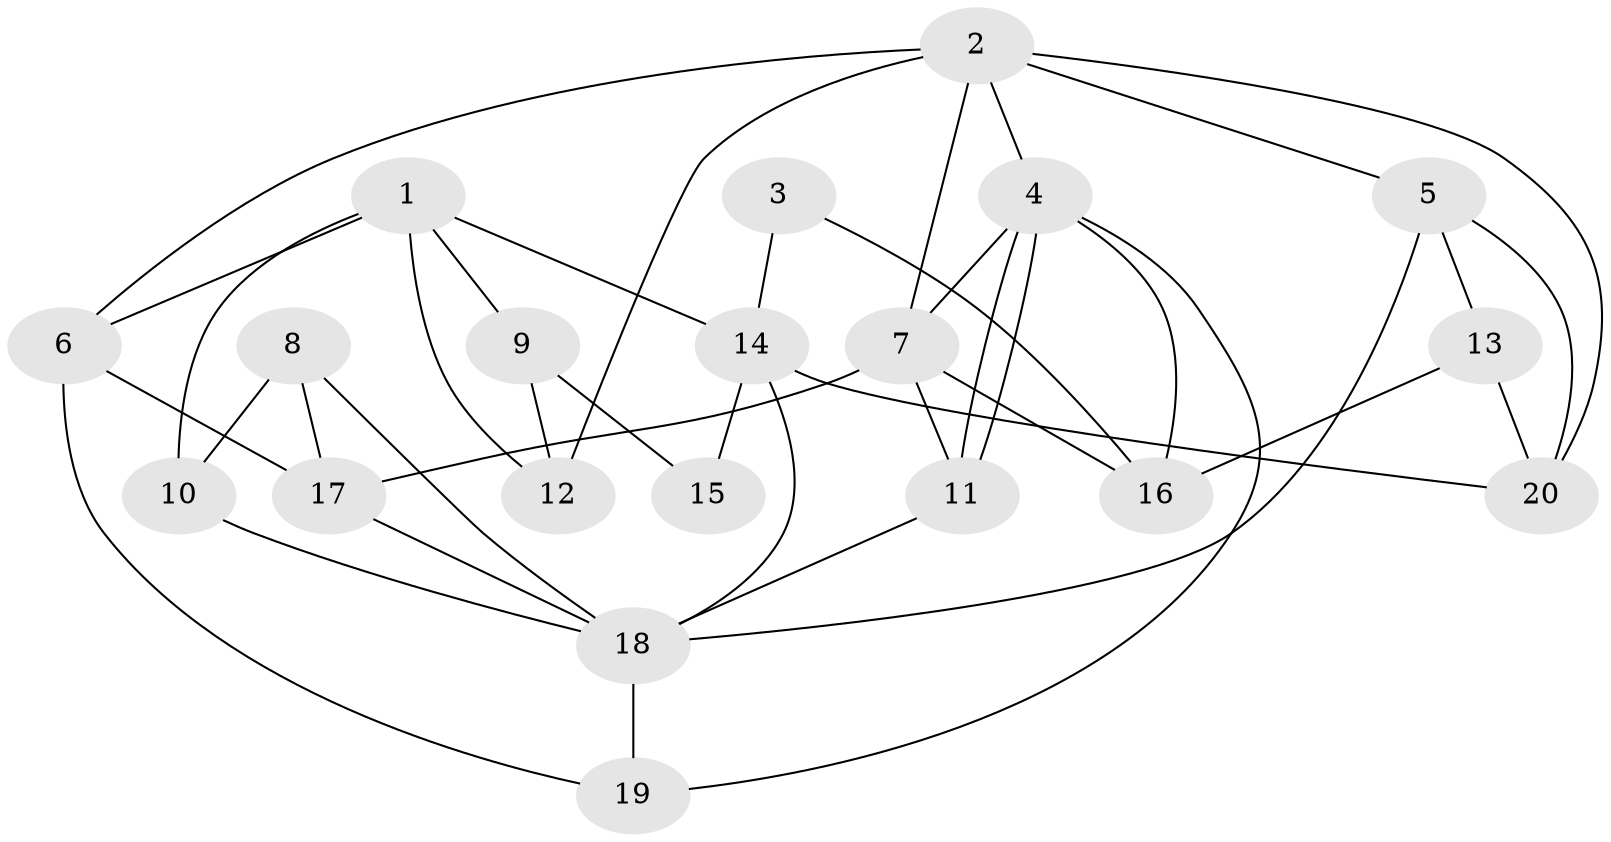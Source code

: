 // Generated by graph-tools (version 1.1) at 2025/46/02/15/25 05:46:28]
// undirected, 20 vertices, 40 edges
graph export_dot {
graph [start="1"]
  node [color=gray90,style=filled];
  1;
  2;
  3;
  4;
  5;
  6;
  7;
  8;
  9;
  10;
  11;
  12;
  13;
  14;
  15;
  16;
  17;
  18;
  19;
  20;
  1 -- 10;
  1 -- 6;
  1 -- 9;
  1 -- 12;
  1 -- 14;
  2 -- 4;
  2 -- 6;
  2 -- 5;
  2 -- 7;
  2 -- 12;
  2 -- 20;
  3 -- 14;
  3 -- 16;
  4 -- 11;
  4 -- 11;
  4 -- 7;
  4 -- 16;
  4 -- 19;
  5 -- 13;
  5 -- 18;
  5 -- 20;
  6 -- 19;
  6 -- 17;
  7 -- 11;
  7 -- 16;
  7 -- 17;
  8 -- 17;
  8 -- 18;
  8 -- 10;
  9 -- 12;
  9 -- 15;
  10 -- 18;
  11 -- 18;
  13 -- 16;
  13 -- 20;
  14 -- 20;
  14 -- 15;
  14 -- 18;
  17 -- 18;
  18 -- 19;
}
